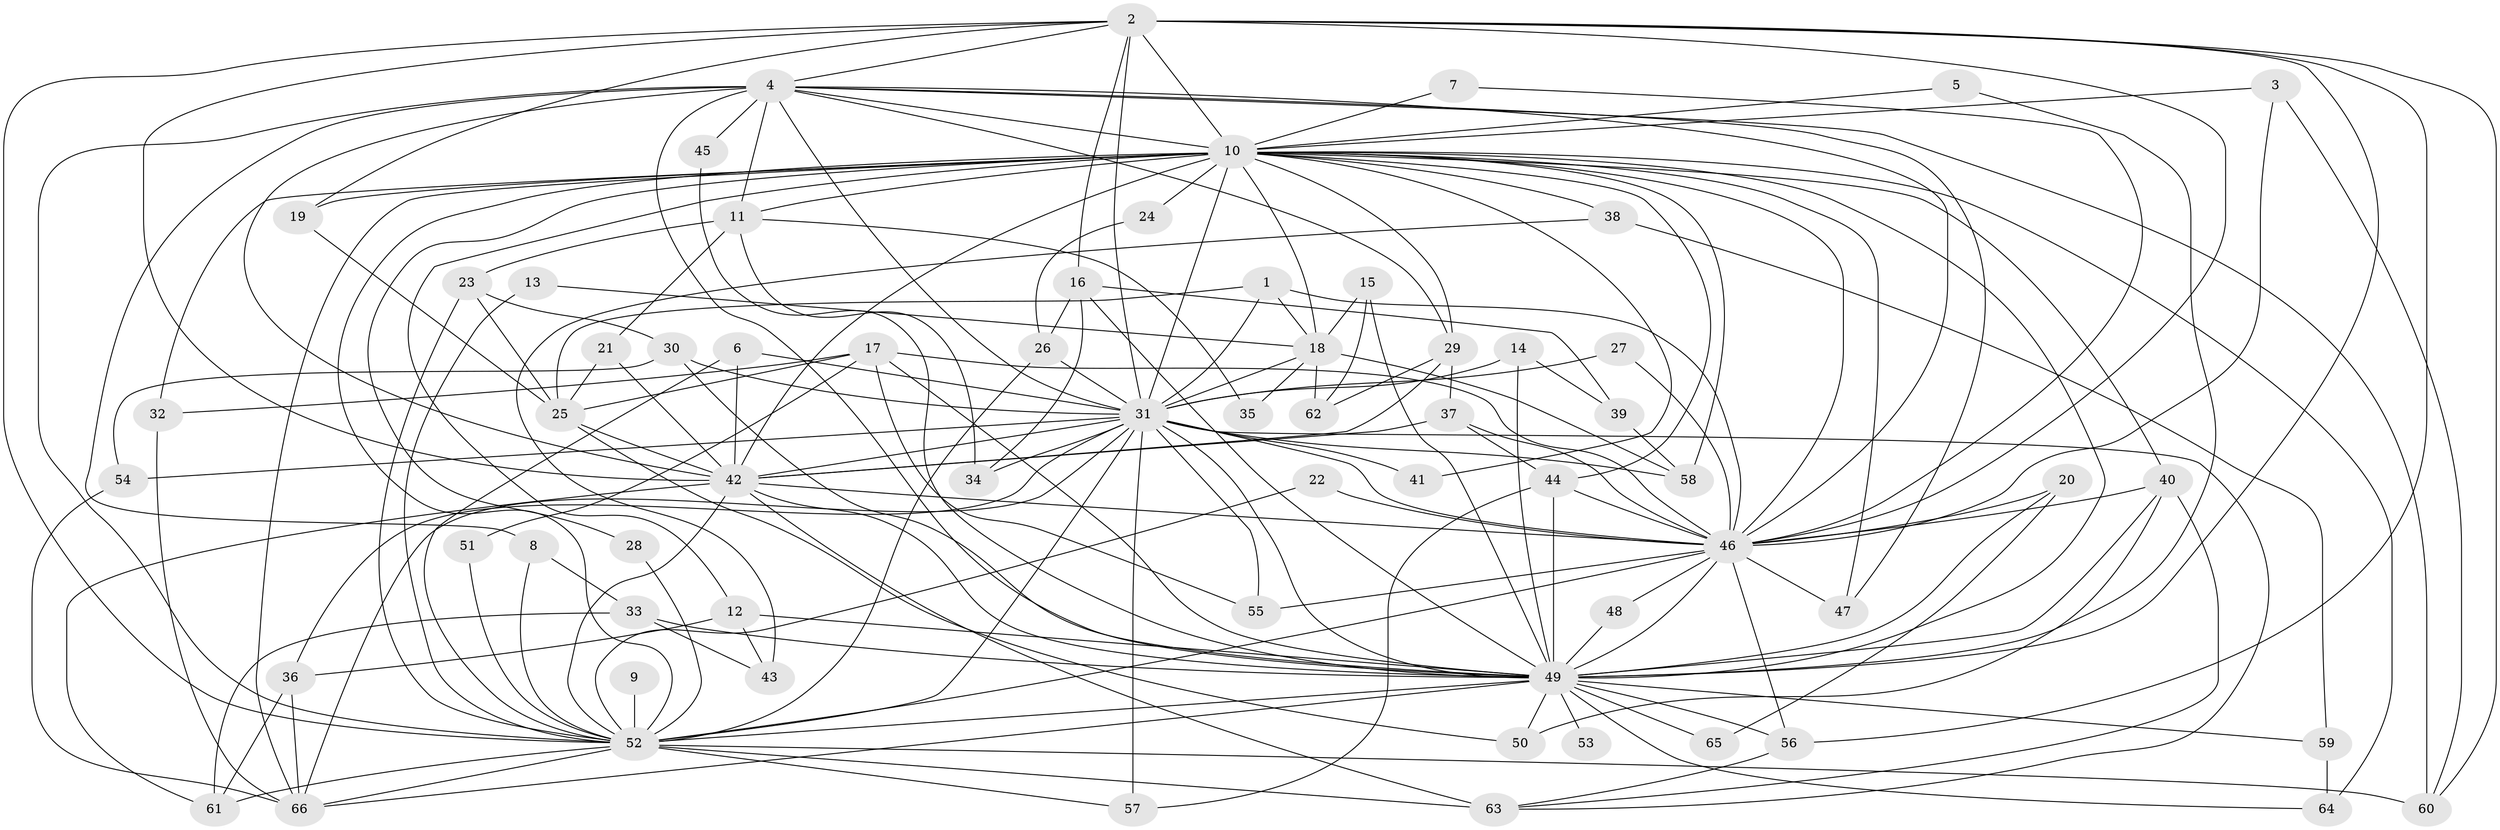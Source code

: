 // original degree distribution, {15: 0.007633587786259542, 18: 0.007633587786259542, 25: 0.007633587786259542, 28: 0.007633587786259542, 16: 0.007633587786259542, 22: 0.007633587786259542, 35: 0.007633587786259542, 29: 0.007633587786259542, 27: 0.007633587786259542, 17: 0.007633587786259542, 8: 0.015267175572519083, 4: 0.07633587786259542, 2: 0.5114503816793893, 3: 0.2366412213740458, 5: 0.061068702290076333, 6: 0.015267175572519083, 7: 0.007633587786259542}
// Generated by graph-tools (version 1.1) at 2025/01/03/09/25 03:01:13]
// undirected, 66 vertices, 177 edges
graph export_dot {
graph [start="1"]
  node [color=gray90,style=filled];
  1;
  2;
  3;
  4;
  5;
  6;
  7;
  8;
  9;
  10;
  11;
  12;
  13;
  14;
  15;
  16;
  17;
  18;
  19;
  20;
  21;
  22;
  23;
  24;
  25;
  26;
  27;
  28;
  29;
  30;
  31;
  32;
  33;
  34;
  35;
  36;
  37;
  38;
  39;
  40;
  41;
  42;
  43;
  44;
  45;
  46;
  47;
  48;
  49;
  50;
  51;
  52;
  53;
  54;
  55;
  56;
  57;
  58;
  59;
  60;
  61;
  62;
  63;
  64;
  65;
  66;
  1 -- 18 [weight=1.0];
  1 -- 25 [weight=1.0];
  1 -- 31 [weight=1.0];
  1 -- 46 [weight=1.0];
  2 -- 4 [weight=1.0];
  2 -- 10 [weight=2.0];
  2 -- 16 [weight=1.0];
  2 -- 19 [weight=1.0];
  2 -- 31 [weight=1.0];
  2 -- 42 [weight=3.0];
  2 -- 46 [weight=2.0];
  2 -- 49 [weight=1.0];
  2 -- 52 [weight=1.0];
  2 -- 56 [weight=1.0];
  2 -- 60 [weight=1.0];
  3 -- 10 [weight=1.0];
  3 -- 46 [weight=1.0];
  3 -- 60 [weight=1.0];
  4 -- 8 [weight=1.0];
  4 -- 10 [weight=2.0];
  4 -- 11 [weight=1.0];
  4 -- 29 [weight=1.0];
  4 -- 31 [weight=1.0];
  4 -- 42 [weight=2.0];
  4 -- 45 [weight=2.0];
  4 -- 46 [weight=1.0];
  4 -- 47 [weight=1.0];
  4 -- 49 [weight=2.0];
  4 -- 52 [weight=1.0];
  4 -- 60 [weight=2.0];
  5 -- 10 [weight=1.0];
  5 -- 49 [weight=1.0];
  6 -- 31 [weight=1.0];
  6 -- 42 [weight=1.0];
  6 -- 52 [weight=1.0];
  7 -- 10 [weight=1.0];
  7 -- 46 [weight=1.0];
  8 -- 33 [weight=1.0];
  8 -- 52 [weight=1.0];
  9 -- 52 [weight=1.0];
  10 -- 11 [weight=2.0];
  10 -- 12 [weight=1.0];
  10 -- 18 [weight=1.0];
  10 -- 19 [weight=1.0];
  10 -- 24 [weight=1.0];
  10 -- 28 [weight=1.0];
  10 -- 29 [weight=1.0];
  10 -- 31 [weight=2.0];
  10 -- 32 [weight=1.0];
  10 -- 38 [weight=3.0];
  10 -- 40 [weight=1.0];
  10 -- 41 [weight=1.0];
  10 -- 42 [weight=4.0];
  10 -- 44 [weight=1.0];
  10 -- 46 [weight=2.0];
  10 -- 47 [weight=1.0];
  10 -- 49 [weight=3.0];
  10 -- 52 [weight=3.0];
  10 -- 58 [weight=1.0];
  10 -- 64 [weight=1.0];
  10 -- 66 [weight=2.0];
  11 -- 21 [weight=1.0];
  11 -- 23 [weight=1.0];
  11 -- 34 [weight=1.0];
  11 -- 35 [weight=1.0];
  12 -- 36 [weight=1.0];
  12 -- 43 [weight=1.0];
  12 -- 49 [weight=1.0];
  13 -- 18 [weight=1.0];
  13 -- 52 [weight=1.0];
  14 -- 31 [weight=1.0];
  14 -- 39 [weight=1.0];
  14 -- 49 [weight=1.0];
  15 -- 18 [weight=1.0];
  15 -- 49 [weight=1.0];
  15 -- 62 [weight=1.0];
  16 -- 26 [weight=1.0];
  16 -- 34 [weight=1.0];
  16 -- 39 [weight=1.0];
  16 -- 49 [weight=1.0];
  17 -- 25 [weight=1.0];
  17 -- 32 [weight=1.0];
  17 -- 46 [weight=1.0];
  17 -- 49 [weight=1.0];
  17 -- 51 [weight=1.0];
  17 -- 55 [weight=1.0];
  18 -- 31 [weight=1.0];
  18 -- 35 [weight=1.0];
  18 -- 58 [weight=1.0];
  18 -- 62 [weight=1.0];
  19 -- 25 [weight=1.0];
  20 -- 46 [weight=1.0];
  20 -- 49 [weight=1.0];
  20 -- 65 [weight=1.0];
  21 -- 25 [weight=1.0];
  21 -- 42 [weight=1.0];
  22 -- 46 [weight=1.0];
  22 -- 52 [weight=1.0];
  23 -- 25 [weight=1.0];
  23 -- 30 [weight=1.0];
  23 -- 52 [weight=1.0];
  24 -- 26 [weight=1.0];
  25 -- 42 [weight=2.0];
  25 -- 50 [weight=1.0];
  26 -- 31 [weight=1.0];
  26 -- 52 [weight=1.0];
  27 -- 31 [weight=1.0];
  27 -- 46 [weight=1.0];
  28 -- 52 [weight=1.0];
  29 -- 37 [weight=1.0];
  29 -- 42 [weight=1.0];
  29 -- 62 [weight=1.0];
  30 -- 31 [weight=1.0];
  30 -- 49 [weight=1.0];
  30 -- 54 [weight=1.0];
  31 -- 34 [weight=1.0];
  31 -- 36 [weight=1.0];
  31 -- 41 [weight=1.0];
  31 -- 42 [weight=3.0];
  31 -- 46 [weight=1.0];
  31 -- 49 [weight=1.0];
  31 -- 52 [weight=2.0];
  31 -- 54 [weight=1.0];
  31 -- 55 [weight=1.0];
  31 -- 57 [weight=1.0];
  31 -- 58 [weight=1.0];
  31 -- 63 [weight=1.0];
  31 -- 66 [weight=1.0];
  32 -- 66 [weight=1.0];
  33 -- 43 [weight=1.0];
  33 -- 49 [weight=1.0];
  33 -- 61 [weight=1.0];
  36 -- 61 [weight=1.0];
  36 -- 66 [weight=1.0];
  37 -- 42 [weight=1.0];
  37 -- 44 [weight=1.0];
  37 -- 46 [weight=1.0];
  38 -- 43 [weight=1.0];
  38 -- 59 [weight=1.0];
  39 -- 58 [weight=1.0];
  40 -- 46 [weight=1.0];
  40 -- 49 [weight=1.0];
  40 -- 50 [weight=1.0];
  40 -- 63 [weight=1.0];
  42 -- 46 [weight=3.0];
  42 -- 49 [weight=2.0];
  42 -- 52 [weight=3.0];
  42 -- 61 [weight=1.0];
  42 -- 63 [weight=1.0];
  44 -- 46 [weight=1.0];
  44 -- 49 [weight=2.0];
  44 -- 57 [weight=1.0];
  45 -- 49 [weight=1.0];
  46 -- 47 [weight=1.0];
  46 -- 48 [weight=1.0];
  46 -- 49 [weight=1.0];
  46 -- 52 [weight=1.0];
  46 -- 55 [weight=3.0];
  46 -- 56 [weight=2.0];
  48 -- 49 [weight=1.0];
  49 -- 50 [weight=1.0];
  49 -- 52 [weight=1.0];
  49 -- 53 [weight=1.0];
  49 -- 56 [weight=1.0];
  49 -- 59 [weight=2.0];
  49 -- 64 [weight=1.0];
  49 -- 65 [weight=1.0];
  49 -- 66 [weight=1.0];
  51 -- 52 [weight=1.0];
  52 -- 57 [weight=1.0];
  52 -- 60 [weight=1.0];
  52 -- 61 [weight=1.0];
  52 -- 63 [weight=2.0];
  52 -- 66 [weight=1.0];
  54 -- 66 [weight=1.0];
  56 -- 63 [weight=1.0];
  59 -- 64 [weight=1.0];
}
